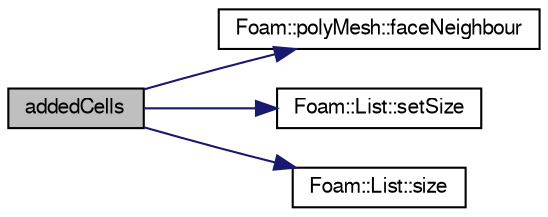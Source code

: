 digraph "addedCells"
{
  bgcolor="transparent";
  edge [fontname="FreeSans",fontsize="10",labelfontname="FreeSans",labelfontsize="10"];
  node [fontname="FreeSans",fontsize="10",shape=record];
  rankdir="LR";
  Node1094 [label="addedCells",height=0.2,width=0.4,color="black", fillcolor="grey75", style="filled", fontcolor="black"];
  Node1094 -> Node1095 [color="midnightblue",fontsize="10",style="solid",fontname="FreeSans"];
  Node1095 [label="Foam::polyMesh::faceNeighbour",height=0.2,width=0.4,color="black",URL="$a27410.html#a9fb57b52c700ed61f09ada65412d13e3",tooltip="Return face neighbour. "];
  Node1094 -> Node1096 [color="midnightblue",fontsize="10",style="solid",fontname="FreeSans"];
  Node1096 [label="Foam::List::setSize",height=0.2,width=0.4,color="black",URL="$a25694.html#aedb985ffeaf1bdbfeccc2a8730405703",tooltip="Reset size of List. "];
  Node1094 -> Node1097 [color="midnightblue",fontsize="10",style="solid",fontname="FreeSans"];
  Node1097 [label="Foam::List::size",height=0.2,width=0.4,color="black",URL="$a25694.html#a8a5f6fa29bd4b500caf186f60245b384",tooltip="Override size to be inconsistent with allocated storage. "];
}
